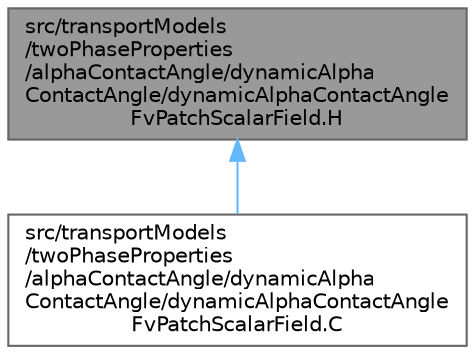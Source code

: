 digraph "src/transportModels/twoPhaseProperties/alphaContactAngle/dynamicAlphaContactAngle/dynamicAlphaContactAngleFvPatchScalarField.H"
{
 // LATEX_PDF_SIZE
  bgcolor="transparent";
  edge [fontname=Helvetica,fontsize=10,labelfontname=Helvetica,labelfontsize=10];
  node [fontname=Helvetica,fontsize=10,shape=box,height=0.2,width=0.4];
  Node1 [id="Node000001",label="src/transportModels\l/twoPhaseProperties\l/alphaContactAngle/dynamicAlpha\lContactAngle/dynamicAlphaContactAngle\lFvPatchScalarField.H",height=0.2,width=0.4,color="gray40", fillcolor="grey60", style="filled", fontcolor="black",tooltip=" "];
  Node1 -> Node2 [id="edge1_Node000001_Node000002",dir="back",color="steelblue1",style="solid",tooltip=" "];
  Node2 [id="Node000002",label="src/transportModels\l/twoPhaseProperties\l/alphaContactAngle/dynamicAlpha\lContactAngle/dynamicAlphaContactAngle\lFvPatchScalarField.C",height=0.2,width=0.4,color="grey40", fillcolor="white", style="filled",URL="$dynamicAlphaContactAngleFvPatchScalarField_8C.html",tooltip=" "];
}
